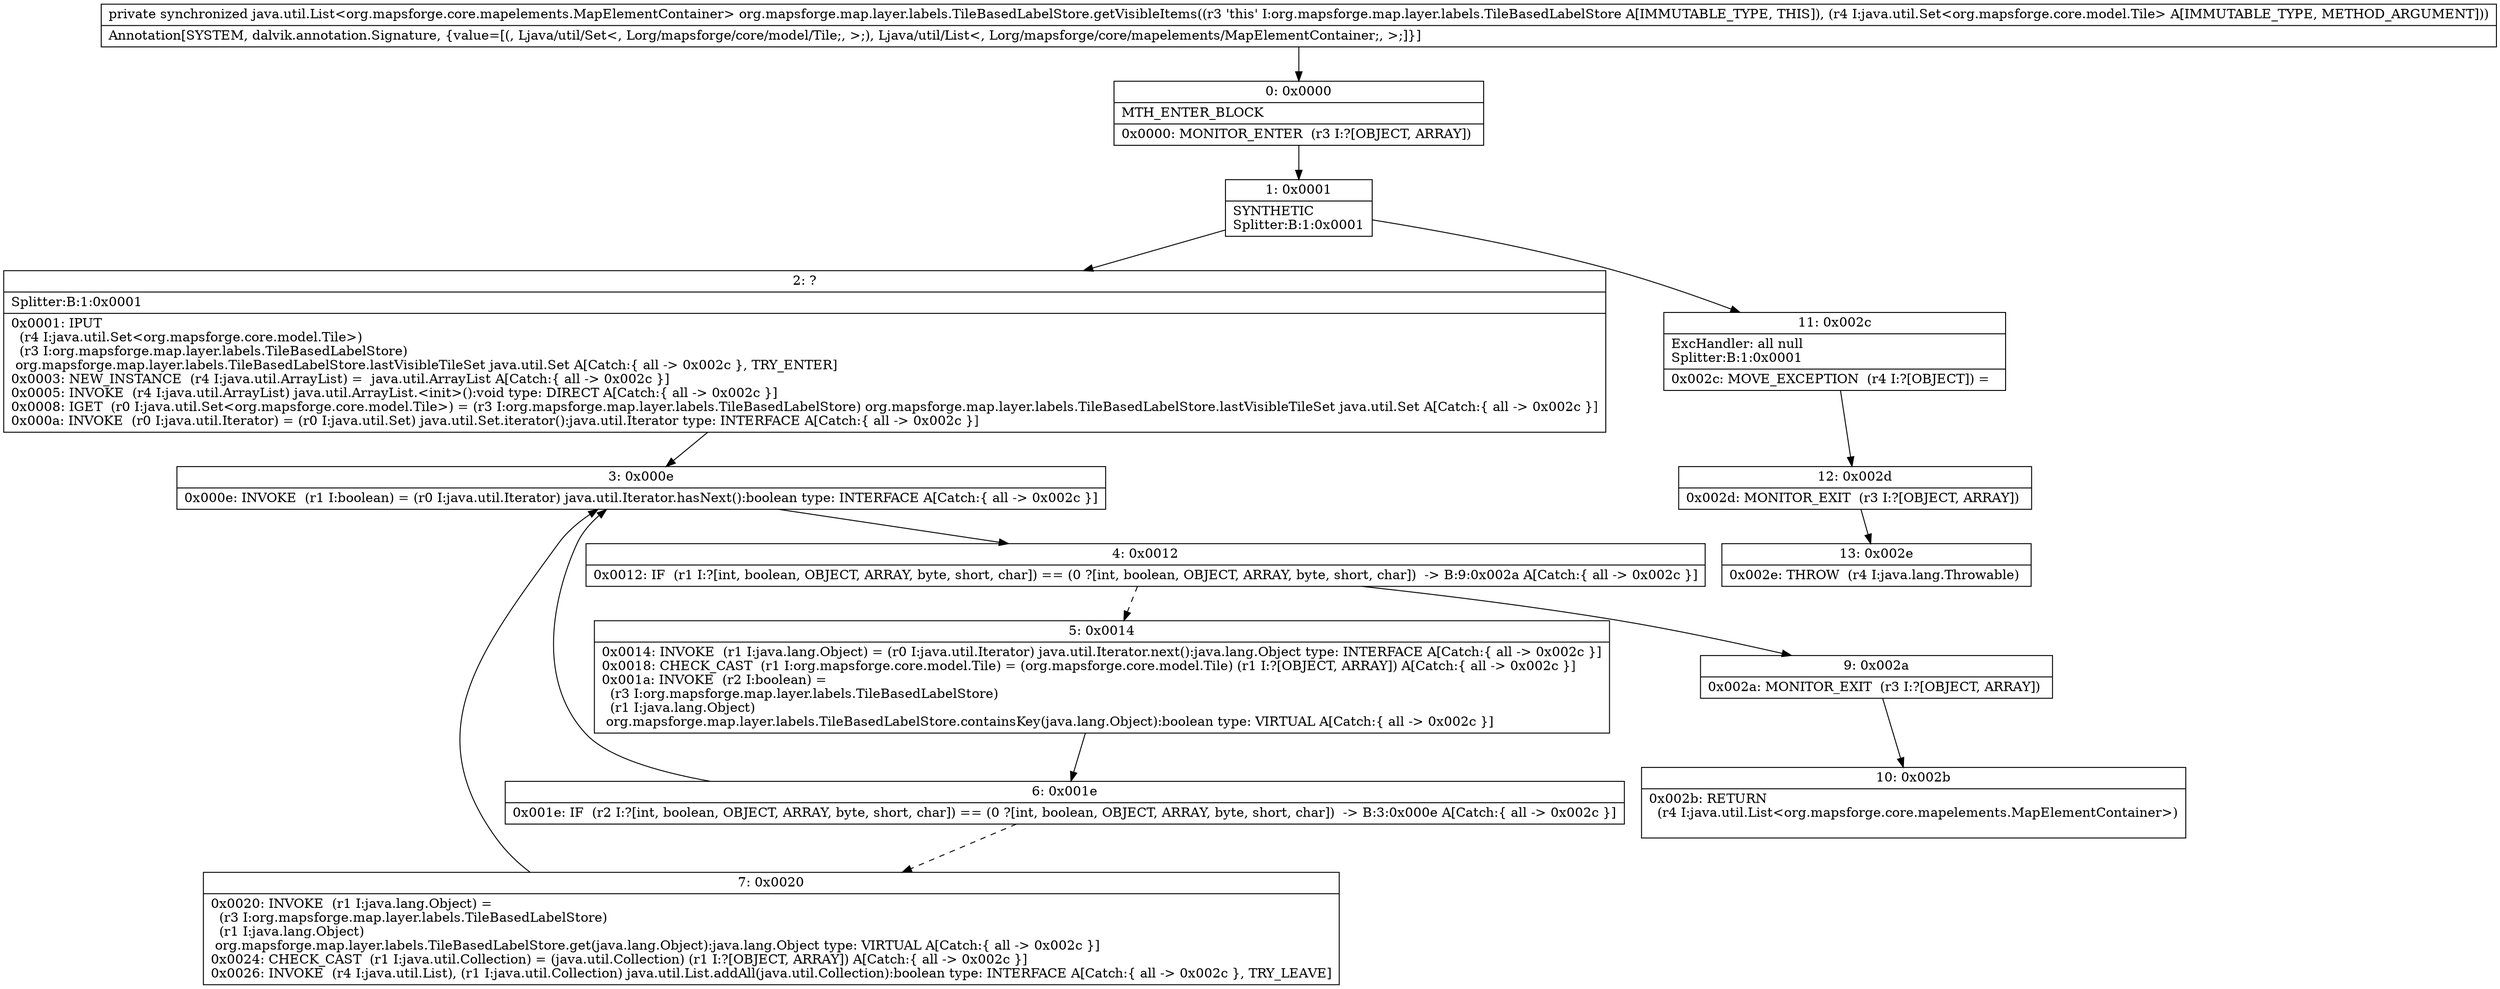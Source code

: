 digraph "CFG fororg.mapsforge.map.layer.labels.TileBasedLabelStore.getVisibleItems(Ljava\/util\/Set;)Ljava\/util\/List;" {
Node_0 [shape=record,label="{0\:\ 0x0000|MTH_ENTER_BLOCK\l|0x0000: MONITOR_ENTER  (r3 I:?[OBJECT, ARRAY]) \l}"];
Node_1 [shape=record,label="{1\:\ 0x0001|SYNTHETIC\lSplitter:B:1:0x0001\l}"];
Node_2 [shape=record,label="{2\:\ ?|Splitter:B:1:0x0001\l|0x0001: IPUT  \l  (r4 I:java.util.Set\<org.mapsforge.core.model.Tile\>)\l  (r3 I:org.mapsforge.map.layer.labels.TileBasedLabelStore)\l org.mapsforge.map.layer.labels.TileBasedLabelStore.lastVisibleTileSet java.util.Set A[Catch:\{ all \-\> 0x002c \}, TRY_ENTER]\l0x0003: NEW_INSTANCE  (r4 I:java.util.ArrayList) =  java.util.ArrayList A[Catch:\{ all \-\> 0x002c \}]\l0x0005: INVOKE  (r4 I:java.util.ArrayList) java.util.ArrayList.\<init\>():void type: DIRECT A[Catch:\{ all \-\> 0x002c \}]\l0x0008: IGET  (r0 I:java.util.Set\<org.mapsforge.core.model.Tile\>) = (r3 I:org.mapsforge.map.layer.labels.TileBasedLabelStore) org.mapsforge.map.layer.labels.TileBasedLabelStore.lastVisibleTileSet java.util.Set A[Catch:\{ all \-\> 0x002c \}]\l0x000a: INVOKE  (r0 I:java.util.Iterator) = (r0 I:java.util.Set) java.util.Set.iterator():java.util.Iterator type: INTERFACE A[Catch:\{ all \-\> 0x002c \}]\l}"];
Node_3 [shape=record,label="{3\:\ 0x000e|0x000e: INVOKE  (r1 I:boolean) = (r0 I:java.util.Iterator) java.util.Iterator.hasNext():boolean type: INTERFACE A[Catch:\{ all \-\> 0x002c \}]\l}"];
Node_4 [shape=record,label="{4\:\ 0x0012|0x0012: IF  (r1 I:?[int, boolean, OBJECT, ARRAY, byte, short, char]) == (0 ?[int, boolean, OBJECT, ARRAY, byte, short, char])  \-\> B:9:0x002a A[Catch:\{ all \-\> 0x002c \}]\l}"];
Node_5 [shape=record,label="{5\:\ 0x0014|0x0014: INVOKE  (r1 I:java.lang.Object) = (r0 I:java.util.Iterator) java.util.Iterator.next():java.lang.Object type: INTERFACE A[Catch:\{ all \-\> 0x002c \}]\l0x0018: CHECK_CAST  (r1 I:org.mapsforge.core.model.Tile) = (org.mapsforge.core.model.Tile) (r1 I:?[OBJECT, ARRAY]) A[Catch:\{ all \-\> 0x002c \}]\l0x001a: INVOKE  (r2 I:boolean) = \l  (r3 I:org.mapsforge.map.layer.labels.TileBasedLabelStore)\l  (r1 I:java.lang.Object)\l org.mapsforge.map.layer.labels.TileBasedLabelStore.containsKey(java.lang.Object):boolean type: VIRTUAL A[Catch:\{ all \-\> 0x002c \}]\l}"];
Node_6 [shape=record,label="{6\:\ 0x001e|0x001e: IF  (r2 I:?[int, boolean, OBJECT, ARRAY, byte, short, char]) == (0 ?[int, boolean, OBJECT, ARRAY, byte, short, char])  \-\> B:3:0x000e A[Catch:\{ all \-\> 0x002c \}]\l}"];
Node_7 [shape=record,label="{7\:\ 0x0020|0x0020: INVOKE  (r1 I:java.lang.Object) = \l  (r3 I:org.mapsforge.map.layer.labels.TileBasedLabelStore)\l  (r1 I:java.lang.Object)\l org.mapsforge.map.layer.labels.TileBasedLabelStore.get(java.lang.Object):java.lang.Object type: VIRTUAL A[Catch:\{ all \-\> 0x002c \}]\l0x0024: CHECK_CAST  (r1 I:java.util.Collection) = (java.util.Collection) (r1 I:?[OBJECT, ARRAY]) A[Catch:\{ all \-\> 0x002c \}]\l0x0026: INVOKE  (r4 I:java.util.List), (r1 I:java.util.Collection) java.util.List.addAll(java.util.Collection):boolean type: INTERFACE A[Catch:\{ all \-\> 0x002c \}, TRY_LEAVE]\l}"];
Node_9 [shape=record,label="{9\:\ 0x002a|0x002a: MONITOR_EXIT  (r3 I:?[OBJECT, ARRAY]) \l}"];
Node_10 [shape=record,label="{10\:\ 0x002b|0x002b: RETURN  \l  (r4 I:java.util.List\<org.mapsforge.core.mapelements.MapElementContainer\>)\l \l}"];
Node_11 [shape=record,label="{11\:\ 0x002c|ExcHandler: all null\lSplitter:B:1:0x0001\l|0x002c: MOVE_EXCEPTION  (r4 I:?[OBJECT]) =  \l}"];
Node_12 [shape=record,label="{12\:\ 0x002d|0x002d: MONITOR_EXIT  (r3 I:?[OBJECT, ARRAY]) \l}"];
Node_13 [shape=record,label="{13\:\ 0x002e|0x002e: THROW  (r4 I:java.lang.Throwable) \l}"];
MethodNode[shape=record,label="{private synchronized java.util.List\<org.mapsforge.core.mapelements.MapElementContainer\> org.mapsforge.map.layer.labels.TileBasedLabelStore.getVisibleItems((r3 'this' I:org.mapsforge.map.layer.labels.TileBasedLabelStore A[IMMUTABLE_TYPE, THIS]), (r4 I:java.util.Set\<org.mapsforge.core.model.Tile\> A[IMMUTABLE_TYPE, METHOD_ARGUMENT]))  | Annotation[SYSTEM, dalvik.annotation.Signature, \{value=[(, Ljava\/util\/Set\<, Lorg\/mapsforge\/core\/model\/Tile;, \>;), Ljava\/util\/List\<, Lorg\/mapsforge\/core\/mapelements\/MapElementContainer;, \>;]\}]\l}"];
MethodNode -> Node_0;
Node_0 -> Node_1;
Node_1 -> Node_2;
Node_1 -> Node_11;
Node_2 -> Node_3;
Node_3 -> Node_4;
Node_4 -> Node_5[style=dashed];
Node_4 -> Node_9;
Node_5 -> Node_6;
Node_6 -> Node_3;
Node_6 -> Node_7[style=dashed];
Node_7 -> Node_3;
Node_9 -> Node_10;
Node_11 -> Node_12;
Node_12 -> Node_13;
}

